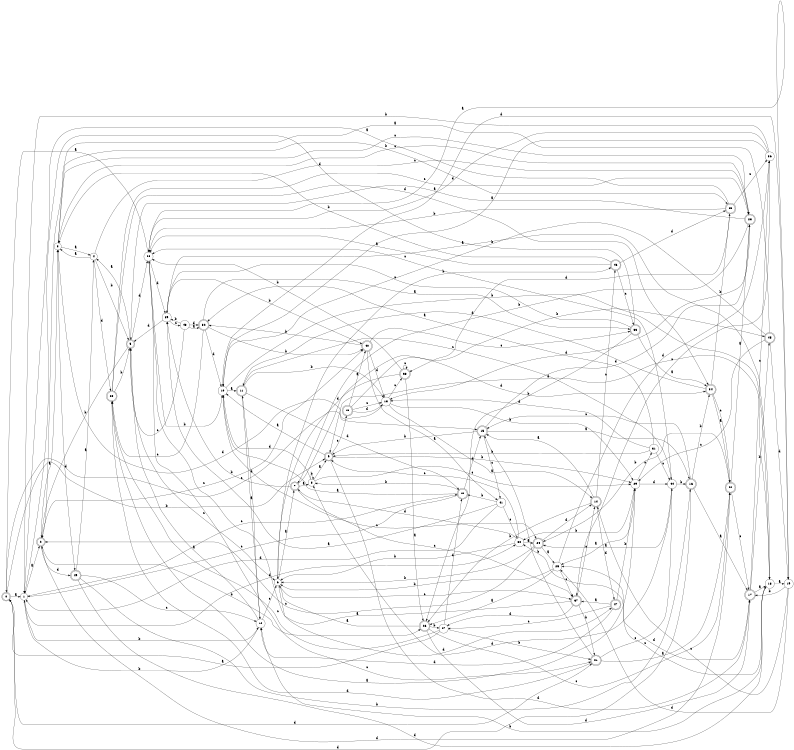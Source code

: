 digraph n40_1 {
__start0 [label="" shape="none"];

rankdir=LR;
size="8,5";

s0 [style="rounded,filled", color="black", fillcolor="white" shape="doublecircle", label="0"];
s1 [style="filled", color="black", fillcolor="white" shape="circle", label="1"];
s2 [style="rounded,filled", color="black", fillcolor="white" shape="doublecircle", label="2"];
s3 [style="filled", color="black", fillcolor="white" shape="circle", label="3"];
s4 [style="filled", color="black", fillcolor="white" shape="circle", label="4"];
s5 [style="rounded,filled", color="black", fillcolor="white" shape="doublecircle", label="5"];
s6 [style="filled", color="black", fillcolor="white" shape="circle", label="6"];
s7 [style="rounded,filled", color="black", fillcolor="white" shape="doublecircle", label="7"];
s8 [style="filled", color="black", fillcolor="white" shape="circle", label="8"];
s9 [style="rounded,filled", color="black", fillcolor="white" shape="doublecircle", label="9"];
s10 [style="filled", color="black", fillcolor="white" shape="circle", label="10"];
s11 [style="rounded,filled", color="black", fillcolor="white" shape="doublecircle", label="11"];
s12 [style="filled", color="black", fillcolor="white" shape="circle", label="12"];
s13 [style="filled", color="black", fillcolor="white" shape="circle", label="13"];
s14 [style="rounded,filled", color="black", fillcolor="white" shape="doublecircle", label="14"];
s15 [style="rounded,filled", color="black", fillcolor="white" shape="doublecircle", label="15"];
s16 [style="rounded,filled", color="black", fillcolor="white" shape="doublecircle", label="16"];
s17 [style="rounded,filled", color="black", fillcolor="white" shape="doublecircle", label="17"];
s18 [style="filled", color="black", fillcolor="white" shape="circle", label="18"];
s19 [style="filled", color="black", fillcolor="white" shape="circle", label="19"];
s20 [style="filled", color="black", fillcolor="white" shape="circle", label="20"];
s21 [style="rounded,filled", color="black", fillcolor="white" shape="doublecircle", label="21"];
s22 [style="rounded,filled", color="black", fillcolor="white" shape="doublecircle", label="22"];
s23 [style="rounded,filled", color="black", fillcolor="white" shape="doublecircle", label="23"];
s24 [style="rounded,filled", color="black", fillcolor="white" shape="doublecircle", label="24"];
s25 [style="filled", color="black", fillcolor="white" shape="circle", label="25"];
s26 [style="rounded,filled", color="black", fillcolor="white" shape="doublecircle", label="26"];
s27 [style="filled", color="black", fillcolor="white" shape="circle", label="27"];
s28 [style="rounded,filled", color="black", fillcolor="white" shape="doublecircle", label="28"];
s29 [style="filled", color="black", fillcolor="white" shape="circle", label="29"];
s30 [style="filled", color="black", fillcolor="white" shape="circle", label="30"];
s31 [style="filled", color="black", fillcolor="white" shape="circle", label="31"];
s32 [style="rounded,filled", color="black", fillcolor="white" shape="doublecircle", label="32"];
s33 [style="rounded,filled", color="black", fillcolor="white" shape="doublecircle", label="33"];
s34 [style="rounded,filled", color="black", fillcolor="white" shape="doublecircle", label="34"];
s35 [style="rounded,filled", color="black", fillcolor="white" shape="doublecircle", label="35"];
s36 [style="filled", color="black", fillcolor="white" shape="circle", label="36"];
s37 [style="rounded,filled", color="black", fillcolor="white" shape="doublecircle", label="37"];
s38 [style="rounded,filled", color="black", fillcolor="white" shape="doublecircle", label="38"];
s39 [style="filled", color="black", fillcolor="white" shape="circle", label="39"];
s40 [style="rounded,filled", color="black", fillcolor="white" shape="doublecircle", label="40"];
s41 [style="filled", color="black", fillcolor="white" shape="circle", label="41"];
s42 [style="rounded,filled", color="black", fillcolor="white" shape="doublecircle", label="42"];
s43 [style="filled", color="black", fillcolor="white" shape="circle", label="43"];
s44 [style="filled", color="black", fillcolor="white" shape="circle", label="44"];
s45 [style="rounded,filled", color="black", fillcolor="white" shape="doublecircle", label="45"];
s46 [style="rounded,filled", color="black", fillcolor="white" shape="doublecircle", label="46"];
s47 [style="rounded,filled", color="black", fillcolor="white" shape="doublecircle", label="47"];
s48 [style="rounded,filled", color="black", fillcolor="white" shape="doublecircle", label="48"];
s49 [style="rounded,filled", color="black", fillcolor="white" shape="doublecircle", label="49"];
s0 -> s1 [label="a"];
s0 -> s9 [label="b"];
s0 -> s15 [label="c"];
s0 -> s21 [label="d"];
s1 -> s2 [label="a"];
s1 -> s12 [label="b"];
s1 -> s42 [label="c"];
s1 -> s30 [label="d"];
s2 -> s3 [label="a"];
s2 -> s26 [label="b"];
s2 -> s40 [label="c"];
s2 -> s49 [label="d"];
s3 -> s4 [label="a"];
s3 -> s35 [label="b"];
s3 -> s23 [label="c"];
s3 -> s49 [label="d"];
s4 -> s3 [label="a"];
s4 -> s5 [label="b"];
s4 -> s23 [label="c"];
s4 -> s28 [label="d"];
s5 -> s4 [label="a"];
s5 -> s2 [label="b"];
s5 -> s6 [label="c"];
s5 -> s20 [label="d"];
s6 -> s7 [label="a"];
s6 -> s46 [label="b"];
s6 -> s37 [label="c"];
s6 -> s47 [label="d"];
s7 -> s8 [label="a"];
s7 -> s39 [label="b"];
s7 -> s37 [label="c"];
s7 -> s34 [label="d"];
s8 -> s9 [label="a"];
s8 -> s8 [label="b"];
s8 -> s29 [label="c"];
s8 -> s10 [label="d"];
s9 -> s10 [label="a"];
s9 -> s29 [label="b"];
s9 -> s48 [label="c"];
s9 -> s17 [label="d"];
s10 -> s11 [label="a"];
s10 -> s18 [label="b"];
s10 -> s24 [label="c"];
s10 -> s19 [label="d"];
s11 -> s12 [label="a"];
s11 -> s13 [label="b"];
s11 -> s44 [label="c"];
s11 -> s42 [label="d"];
s12 -> s5 [label="a"];
s12 -> s1 [label="b"];
s12 -> s6 [label="c"];
s12 -> s11 [label="d"];
s13 -> s14 [label="a"];
s13 -> s29 [label="b"];
s13 -> s38 [label="c"];
s13 -> s3 [label="d"];
s14 -> s15 [label="a"];
s14 -> s26 [label="b"];
s14 -> s46 [label="c"];
s14 -> s47 [label="d"];
s15 -> s16 [label="a"];
s15 -> s9 [label="b"];
s15 -> s41 [label="c"];
s15 -> s23 [label="d"];
s16 -> s17 [label="a"];
s16 -> s34 [label="b"];
s16 -> s15 [label="c"];
s16 -> s0 [label="d"];
s17 -> s18 [label="a"];
s17 -> s45 [label="b"];
s17 -> s36 [label="c"];
s17 -> s25 [label="d"];
s18 -> s19 [label="a"];
s18 -> s12 [label="b"];
s18 -> s30 [label="c"];
s18 -> s9 [label="d"];
s19 -> s20 [label="a"];
s19 -> s17 [label="b"];
s19 -> s14 [label="c"];
s19 -> s25 [label="d"];
s20 -> s0 [label="a"];
s20 -> s10 [label="b"];
s20 -> s21 [label="c"];
s20 -> s39 [label="d"];
s21 -> s22 [label="a"];
s21 -> s15 [label="b"];
s21 -> s44 [label="c"];
s21 -> s28 [label="d"];
s22 -> s23 [label="a"];
s22 -> s24 [label="b"];
s22 -> s17 [label="c"];
s22 -> s2 [label="d"];
s23 -> s5 [label="a"];
s23 -> s7 [label="b"];
s23 -> s3 [label="c"];
s23 -> s13 [label="d"];
s24 -> s25 [label="a"];
s24 -> s6 [label="b"];
s24 -> s2 [label="c"];
s24 -> s14 [label="d"];
s25 -> s26 [label="a"];
s25 -> s6 [label="b"];
s25 -> s37 [label="c"];
s25 -> s36 [label="d"];
s26 -> s6 [label="a"];
s26 -> s27 [label="b"];
s26 -> s22 [label="c"];
s26 -> s17 [label="d"];
s27 -> s0 [label="a"];
s27 -> s21 [label="b"];
s27 -> s28 [label="c"];
s27 -> s42 [label="d"];
s28 -> s29 [label="a"];
s28 -> s5 [label="b"];
s28 -> s23 [label="c"];
s28 -> s34 [label="d"];
s29 -> s25 [label="a"];
s29 -> s30 [label="b"];
s29 -> s31 [label="c"];
s29 -> s44 [label="d"];
s30 -> s24 [label="a"];
s30 -> s6 [label="b"];
s30 -> s9 [label="c"];
s30 -> s7 [label="d"];
s31 -> s32 [label="a"];
s31 -> s9 [label="b"];
s31 -> s44 [label="c"];
s31 -> s13 [label="d"];
s32 -> s33 [label="a"];
s32 -> s40 [label="b"];
s32 -> s28 [label="c"];
s32 -> s10 [label="d"];
s33 -> s34 [label="a"];
s33 -> s26 [label="b"];
s33 -> s39 [label="c"];
s33 -> s1 [label="d"];
s34 -> s22 [label="a"];
s34 -> s35 [label="b"];
s34 -> s22 [label="c"];
s34 -> s11 [label="d"];
s35 -> s1 [label="a"];
s35 -> s20 [label="b"];
s35 -> s36 [label="c"];
s35 -> s38 [label="d"];
s36 -> s10 [label="a"];
s36 -> s1 [label="b"];
s36 -> s37 [label="c"];
s36 -> s20 [label="d"];
s37 -> s20 [label="a"];
s37 -> s21 [label="b"];
s37 -> s14 [label="c"];
s37 -> s27 [label="d"];
s38 -> s26 [label="a"];
s38 -> s20 [label="b"];
s38 -> s38 [label="c"];
s38 -> s6 [label="d"];
s39 -> s18 [label="a"];
s39 -> s40 [label="b"];
s39 -> s43 [label="c"];
s39 -> s5 [label="d"];
s40 -> s41 [label="a"];
s40 -> s32 [label="b"];
s40 -> s33 [label="c"];
s40 -> s13 [label="d"];
s41 -> s39 [label="a"];
s41 -> s42 [label="b"];
s41 -> s30 [label="c"];
s41 -> s1 [label="d"];
s42 -> s10 [label="a"];
s42 -> s8 [label="b"];
s42 -> s1 [label="c"];
s42 -> s15 [label="d"];
s43 -> s32 [label="a"];
s43 -> s39 [label="b"];
s43 -> s5 [label="c"];
s43 -> s32 [label="d"];
s44 -> s24 [label="a"];
s44 -> s16 [label="b"];
s44 -> s20 [label="c"];
s44 -> s8 [label="d"];
s45 -> s2 [label="a"];
s45 -> s10 [label="b"];
s45 -> s29 [label="c"];
s45 -> s19 [label="d"];
s46 -> s20 [label="a"];
s46 -> s3 [label="b"];
s46 -> s33 [label="c"];
s46 -> s35 [label="d"];
s47 -> s37 [label="a"];
s47 -> s29 [label="b"];
s47 -> s27 [label="c"];
s47 -> s12 [label="d"];
s48 -> s40 [label="a"];
s48 -> s45 [label="b"];
s48 -> s13 [label="c"];
s48 -> s13 [label="d"];
s49 -> s4 [label="a"];
s49 -> s16 [label="b"];
s49 -> s12 [label="c"];
s49 -> s18 [label="d"];

}